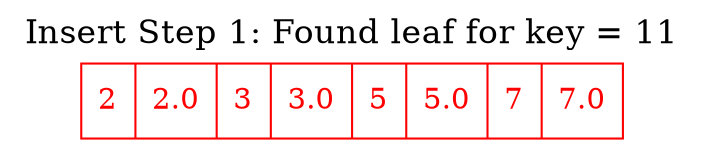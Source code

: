 digraph BPlusTree {
    node [shape=record];
    label = "Insert Step 1: Found leaf for key = 11";
    labelloc = "top";
    fontsize = 16;
    Leaf0 [label="<f0> 2 | 2.0 | <f1> 3 | 3.0 | <f2> 5 | 5.0 | <f3> 7 | 7.0", color=red, fontcolor=red];
}
